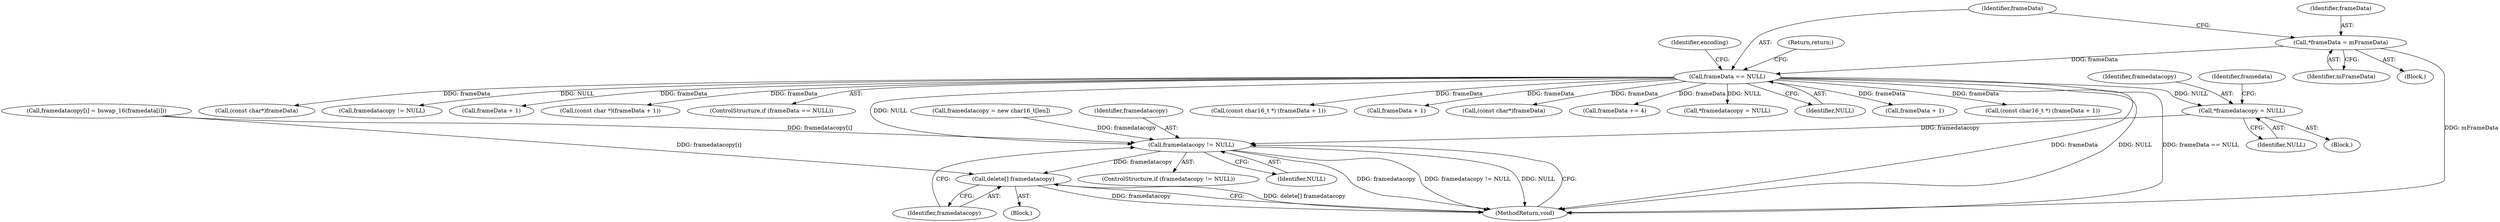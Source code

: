 digraph "0_Android_6d0249be2275fd4086783f259f4e2c54722a7c55_0@API" {
"1000322" [label="(Call,*framedatacopy = NULL)"];
"1000111" [label="(Call,frameData == NULL)"];
"1000107" [label="(Call,*frameData = mFrameData)"];
"1000430" [label="(Call,framedatacopy != NULL)"];
"1000434" [label="(Call,delete[] framedatacopy)"];
"1000109" [label="(Identifier,mFrameData)"];
"1000322" [label="(Call,*framedatacopy = NULL)"];
"1000331" [label="(Call,framedatacopy = new char16_t[len])"];
"1000155" [label="(Call,(const char*)frameData)"];
"1000118" [label="(Identifier,encoding)"];
"1000295" [label="(Call,framedatacopy != NULL)"];
"1000318" [label="(Call,frameData + 1)"];
"1000235" [label="(Call,(const char *)(frameData + 1))"];
"1000110" [label="(ControlStructure,if (frameData == NULL))"];
"1000430" [label="(Call,framedatacopy != NULL)"];
"1000431" [label="(Identifier,framedatacopy)"];
"1000103" [label="(Block,)"];
"1000346" [label="(Call,framedatacopy[i] = bswap_16(framedata[i]))"];
"1000256" [label="(Call,(const char16_t *) (frameData + 1))"];
"1000258" [label="(Call,frameData + 1)"];
"1000111" [label="(Call,frameData == NULL)"];
"1000323" [label="(Identifier,framedatacopy)"];
"1000112" [label="(Identifier,frameData)"];
"1000107" [label="(Call,*frameData = mFrameData)"];
"1000436" [label="(MethodReturn,void)"];
"1000433" [label="(Block,)"];
"1000223" [label="(Call,(const char*)frameData)"];
"1000179" [label="(Call,frameData += 4)"];
"1000262" [label="(Call,*framedatacopy = NULL)"];
"1000328" [label="(Identifier,framedata)"];
"1000434" [label="(Call,delete[] framedatacopy)"];
"1000435" [label="(Identifier,framedatacopy)"];
"1000429" [label="(ControlStructure,if (framedatacopy != NULL))"];
"1000113" [label="(Identifier,NULL)"];
"1000432" [label="(Identifier,NULL)"];
"1000108" [label="(Identifier,frameData)"];
"1000115" [label="(Return,return;)"];
"1000324" [label="(Identifier,NULL)"];
"1000237" [label="(Call,frameData + 1)"];
"1000306" [label="(Block,)"];
"1000316" [label="(Call,(const char16_t *) (frameData + 1))"];
"1000322" -> "1000306"  [label="AST: "];
"1000322" -> "1000324"  [label="CFG: "];
"1000323" -> "1000322"  [label="AST: "];
"1000324" -> "1000322"  [label="AST: "];
"1000328" -> "1000322"  [label="CFG: "];
"1000111" -> "1000322"  [label="DDG: NULL"];
"1000322" -> "1000430"  [label="DDG: framedatacopy"];
"1000111" -> "1000110"  [label="AST: "];
"1000111" -> "1000113"  [label="CFG: "];
"1000112" -> "1000111"  [label="AST: "];
"1000113" -> "1000111"  [label="AST: "];
"1000115" -> "1000111"  [label="CFG: "];
"1000118" -> "1000111"  [label="CFG: "];
"1000111" -> "1000436"  [label="DDG: frameData"];
"1000111" -> "1000436"  [label="DDG: NULL"];
"1000111" -> "1000436"  [label="DDG: frameData == NULL"];
"1000107" -> "1000111"  [label="DDG: frameData"];
"1000111" -> "1000155"  [label="DDG: frameData"];
"1000111" -> "1000179"  [label="DDG: frameData"];
"1000111" -> "1000223"  [label="DDG: frameData"];
"1000111" -> "1000235"  [label="DDG: frameData"];
"1000111" -> "1000237"  [label="DDG: frameData"];
"1000111" -> "1000256"  [label="DDG: frameData"];
"1000111" -> "1000258"  [label="DDG: frameData"];
"1000111" -> "1000262"  [label="DDG: NULL"];
"1000111" -> "1000295"  [label="DDG: NULL"];
"1000111" -> "1000316"  [label="DDG: frameData"];
"1000111" -> "1000318"  [label="DDG: frameData"];
"1000111" -> "1000430"  [label="DDG: NULL"];
"1000107" -> "1000103"  [label="AST: "];
"1000107" -> "1000109"  [label="CFG: "];
"1000108" -> "1000107"  [label="AST: "];
"1000109" -> "1000107"  [label="AST: "];
"1000112" -> "1000107"  [label="CFG: "];
"1000107" -> "1000436"  [label="DDG: mFrameData"];
"1000430" -> "1000429"  [label="AST: "];
"1000430" -> "1000432"  [label="CFG: "];
"1000431" -> "1000430"  [label="AST: "];
"1000432" -> "1000430"  [label="AST: "];
"1000435" -> "1000430"  [label="CFG: "];
"1000436" -> "1000430"  [label="CFG: "];
"1000430" -> "1000436"  [label="DDG: NULL"];
"1000430" -> "1000436"  [label="DDG: framedatacopy"];
"1000430" -> "1000436"  [label="DDG: framedatacopy != NULL"];
"1000346" -> "1000430"  [label="DDG: framedatacopy[i]"];
"1000331" -> "1000430"  [label="DDG: framedatacopy"];
"1000430" -> "1000434"  [label="DDG: framedatacopy"];
"1000434" -> "1000433"  [label="AST: "];
"1000434" -> "1000435"  [label="CFG: "];
"1000435" -> "1000434"  [label="AST: "];
"1000436" -> "1000434"  [label="CFG: "];
"1000434" -> "1000436"  [label="DDG: delete[] framedatacopy"];
"1000434" -> "1000436"  [label="DDG: framedatacopy"];
"1000346" -> "1000434"  [label="DDG: framedatacopy[i]"];
}
